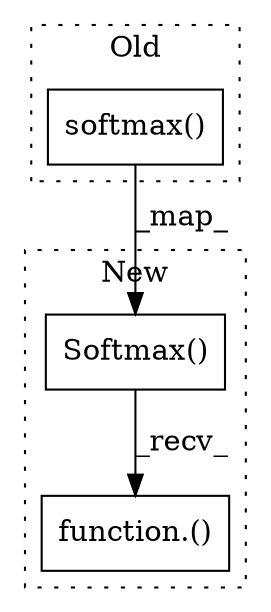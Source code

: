 digraph G {
subgraph cluster0 {
1 [label="softmax()" a="75" s="6035,6065" l="14,10" shape="box"];
label = "Old";
style="dotted";
}
subgraph cluster1 {
2 [label="Softmax()" a="75" s="6143" l="70" shape="box"];
3 [label="function.()" a="75" s="6143,6230" l="71,1" shape="box"];
label = "New";
style="dotted";
}
1 -> 2 [label="_map_"];
2 -> 3 [label="_recv_"];
}